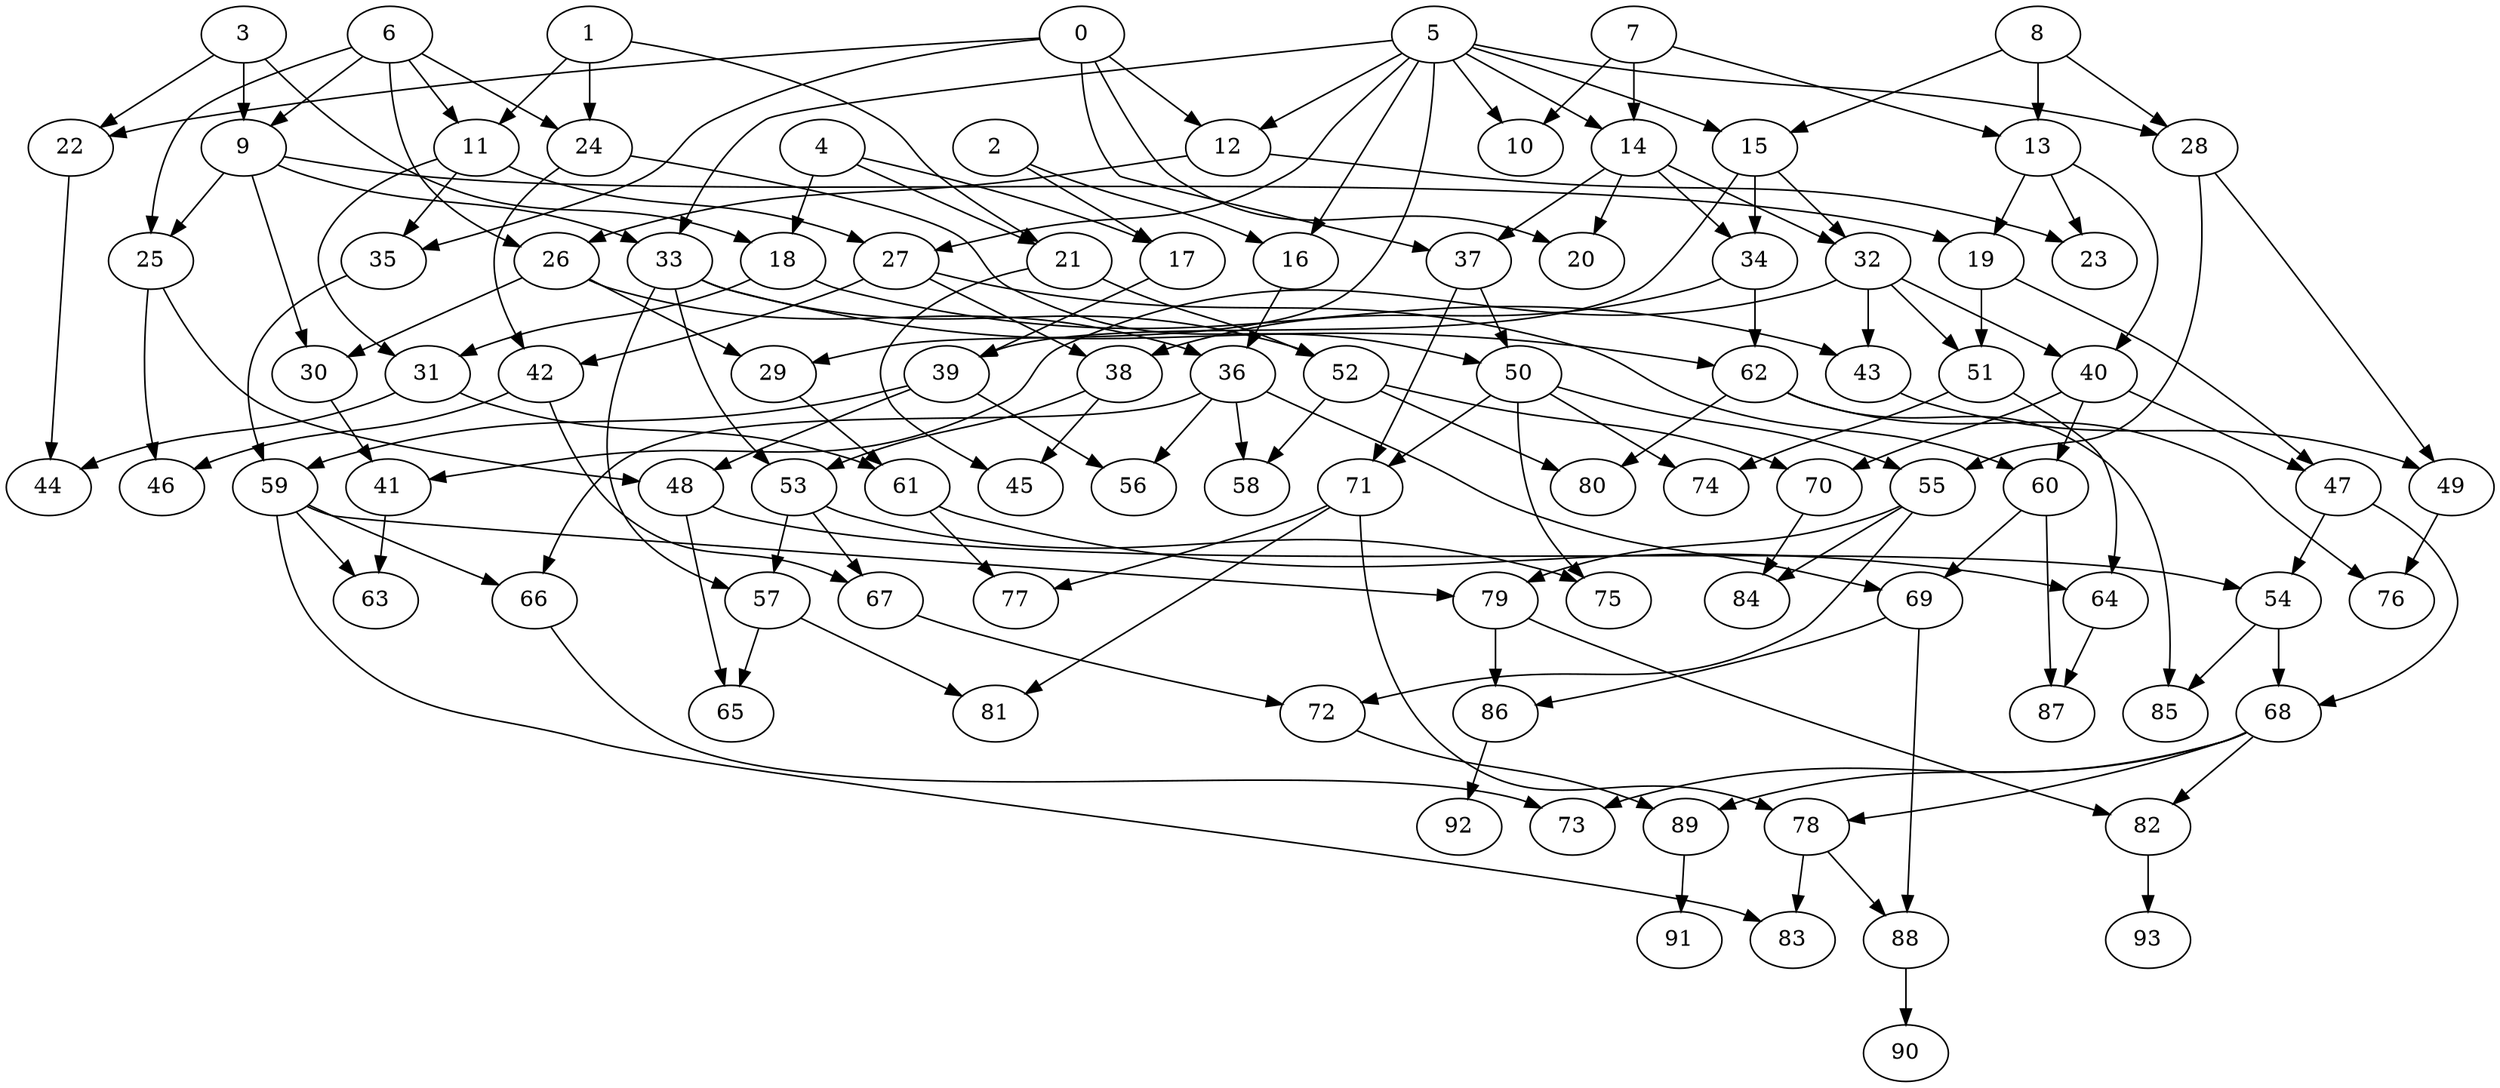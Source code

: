 strict digraph "" {
	0	[layer=1];
	12	[layer=2];
	0 -> 12;
	22	[layer=2];
	0 -> 22;
	20	[layer=3];
	0 -> 20;
	35	[layer=3];
	0 -> 35;
	37	[layer=3];
	0 -> 37;
	1	[layer=1];
	11	[layer=2];
	1 -> 11;
	21	[layer=2];
	1 -> 21;
	24	[layer=2];
	1 -> 24;
	2	[layer=1];
	16	[layer=2];
	2 -> 16;
	17	[layer=2];
	2 -> 17;
	3	[layer=1];
	9	[layer=2];
	3 -> 9;
	18	[layer=2];
	3 -> 18;
	3 -> 22;
	4	[layer=1];
	4 -> 17;
	4 -> 18;
	4 -> 21;
	5	[layer=1];
	10	[layer=2];
	5 -> 10;
	5 -> 12;
	14	[layer=2];
	5 -> 14;
	15	[layer=2];
	5 -> 15;
	5 -> 16;
	28	[layer=2];
	5 -> 28;
	27	[layer=3];
	5 -> 27;
	33	[layer=3];
	5 -> 33;
	29	[layer=4];
	5 -> 29;
	6	[layer=1];
	6 -> 9;
	6 -> 11;
	6 -> 24;
	25	[layer=3];
	6 -> 25;
	26	[layer=3];
	6 -> 26;
	7	[layer=1];
	7 -> 10;
	13	[layer=2];
	7 -> 13;
	7 -> 14;
	8	[layer=1];
	8 -> 13;
	8 -> 15;
	8 -> 28;
	19	[layer=3];
	9 -> 19;
	9 -> 25;
	9 -> 33;
	30	[layer=4];
	9 -> 30;
	11 -> 27;
	31	[layer=3];
	11 -> 31;
	11 -> 35;
	23	[layer=3];
	12 -> 23;
	12 -> 26;
	13 -> 19;
	13 -> 23;
	40	[layer=4];
	13 -> 40;
	14 -> 20;
	32	[layer=3];
	14 -> 32;
	34	[layer=3];
	14 -> 34;
	14 -> 37;
	15 -> 32;
	15 -> 34;
	39	[layer=3];
	15 -> 39;
	36	[layer=4];
	16 -> 36;
	17 -> 39;
	18 -> 31;
	43	[layer=4];
	18 -> 43;
	52	[layer=4];
	21 -> 52;
	45	[layer=5];
	21 -> 45;
	44	[layer=4];
	22 -> 44;
	42	[layer=4];
	24 -> 42;
	50	[layer=4];
	24 -> 50;
	49	[layer=5];
	28 -> 49;
	55	[layer=5];
	28 -> 55;
	51	[layer=4];
	19 -> 51;
	47	[layer=5];
	19 -> 47;
	48	[layer=4];
	25 -> 48;
	46	[layer=5];
	25 -> 46;
	26 -> 29;
	26 -> 30;
	26 -> 36;
	38	[layer=4];
	27 -> 38;
	27 -> 42;
	60	[layer=5];
	27 -> 60;
	31 -> 44;
	61	[layer=5];
	31 -> 61;
	32 -> 40;
	32 -> 43;
	32 -> 51;
	41	[layer=5];
	32 -> 41;
	33 -> 52;
	62	[layer=4];
	33 -> 62;
	53	[layer=5];
	33 -> 53;
	57	[layer=6];
	33 -> 57;
	34 -> 38;
	34 -> 62;
	59	[layer=4];
	35 -> 59;
	37 -> 50;
	71	[layer=5];
	37 -> 71;
	39 -> 48;
	39 -> 59;
	56	[layer=5];
	39 -> 56;
	29 -> 61;
	30 -> 41;
	36 -> 56;
	58	[layer=5];
	36 -> 58;
	66	[layer=5];
	36 -> 66;
	69	[layer=6];
	36 -> 69;
	38 -> 45;
	38 -> 53;
	40 -> 47;
	40 -> 60;
	70	[layer=5];
	40 -> 70;
	42 -> 46;
	67	[layer=6];
	42 -> 67;
	43 -> 49;
	54	[layer=6];
	48 -> 54;
	65	[layer=7];
	48 -> 65;
	50 -> 55;
	50 -> 71;
	74	[layer=5];
	50 -> 74;
	75	[layer=6];
	50 -> 75;
	51 -> 74;
	64	[layer=6];
	51 -> 64;
	52 -> 58;
	52 -> 70;
	80	[layer=5];
	52 -> 80;
	59 -> 66;
	63	[layer=6];
	59 -> 63;
	79	[layer=6];
	59 -> 79;
	83	[layer=9];
	59 -> 83;
	62 -> 80;
	76	[layer=6];
	62 -> 76;
	85	[layer=7];
	62 -> 85;
	41 -> 63;
	47 -> 54;
	68	[layer=7];
	47 -> 68;
	49 -> 76;
	53 -> 57;
	53 -> 67;
	53 -> 75;
	55 -> 79;
	84	[layer=6];
	55 -> 84;
	72	[layer=7];
	55 -> 72;
	60 -> 69;
	87	[layer=7];
	60 -> 87;
	61 -> 64;
	77	[layer=6];
	61 -> 77;
	73	[layer=8];
	66 -> 73;
	70 -> 84;
	71 -> 77;
	81	[layer=7];
	71 -> 81;
	78	[layer=8];
	71 -> 78;
	54 -> 68;
	54 -> 85;
	57 -> 65;
	57 -> 81;
	64 -> 87;
	67 -> 72;
	86	[layer=7];
	69 -> 86;
	88	[layer=9];
	69 -> 88;
	79 -> 86;
	82	[layer=8];
	79 -> 82;
	68 -> 73;
	68 -> 78;
	68 -> 82;
	89	[layer=8];
	68 -> 89;
	72 -> 89;
	92	[layer=10];
	86 -> 92;
	78 -> 83;
	78 -> 88;
	93	[layer=10];
	82 -> 93;
	91	[layer=10];
	89 -> 91;
	90	[layer=10];
	88 -> 90;
}
